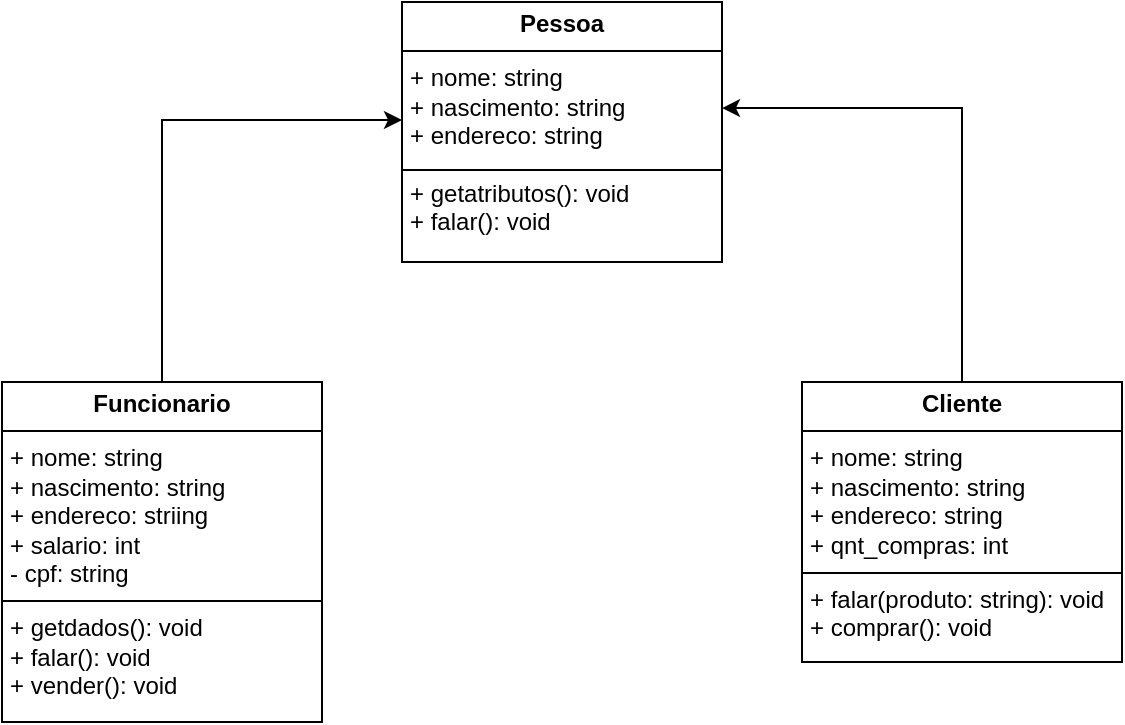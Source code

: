 <mxfile version="25.0.3">
  <diagram id="C5RBs43oDa-KdzZeNtuy" name="Page-1">
    <mxGraphModel dx="880" dy="434" grid="1" gridSize="10" guides="1" tooltips="1" connect="1" arrows="1" fold="1" page="1" pageScale="1" pageWidth="827" pageHeight="1169" math="0" shadow="0">
      <root>
        <mxCell id="WIyWlLk6GJQsqaUBKTNV-0" />
        <mxCell id="WIyWlLk6GJQsqaUBKTNV-1" parent="WIyWlLk6GJQsqaUBKTNV-0" />
        <mxCell id="XYBN2CCg3GYVEghuLlMq-0" value="&lt;p style=&quot;margin:0px;margin-top:4px;text-align:center;&quot;&gt;&lt;b&gt;Pessoa&lt;/b&gt;&lt;/p&gt;&lt;hr size=&quot;1&quot; style=&quot;border-style:solid;&quot;&gt;&lt;p style=&quot;margin:0px;margin-left:4px;&quot;&gt;+ nome: string&lt;/p&gt;&lt;p style=&quot;margin:0px;margin-left:4px;&quot;&gt;+ nascimento: string&lt;/p&gt;&lt;p style=&quot;margin:0px;margin-left:4px;&quot;&gt;+ endereco: string&lt;/p&gt;&lt;p style=&quot;margin:0px;margin-left:4px;&quot;&gt;&lt;br&gt;&lt;/p&gt;&lt;p style=&quot;margin:0px;margin-left:4px;&quot;&gt;+ getatributos(): void&lt;/p&gt;&lt;p style=&quot;margin:0px;margin-left:4px;&quot;&gt;+ falar(): void&lt;/p&gt;" style="verticalAlign=top;align=left;overflow=fill;html=1;whiteSpace=wrap;" vertex="1" parent="WIyWlLk6GJQsqaUBKTNV-1">
          <mxGeometry x="320" y="90" width="160" height="130" as="geometry" />
        </mxCell>
        <mxCell id="XYBN2CCg3GYVEghuLlMq-2" value="" style="line;strokeWidth=1;fillColor=none;align=left;verticalAlign=middle;spacingTop=-1;spacingLeft=3;spacingRight=3;rotatable=0;labelPosition=right;points=[];portConstraint=eastwest;strokeColor=inherit;" vertex="1" parent="WIyWlLk6GJQsqaUBKTNV-1">
          <mxGeometry x="320" y="170" width="160" height="8" as="geometry" />
        </mxCell>
        <mxCell id="XYBN2CCg3GYVEghuLlMq-3" value="&lt;p style=&quot;margin:0px;margin-top:4px;text-align:center;&quot;&gt;&lt;b&gt;Funcionario&lt;/b&gt;&lt;/p&gt;&lt;hr size=&quot;1&quot; style=&quot;border-style:solid;&quot;&gt;&lt;p style=&quot;margin:0px;margin-left:4px;&quot;&gt;+ nome: string&lt;/p&gt;&lt;p style=&quot;margin:0px;margin-left:4px;&quot;&gt;+ nascimento: string&lt;/p&gt;&lt;p style=&quot;margin:0px;margin-left:4px;&quot;&gt;+ endereco: striing&lt;/p&gt;&lt;p style=&quot;margin:0px;margin-left:4px;&quot;&gt;+ salario: int&lt;/p&gt;&lt;p style=&quot;margin:0px;margin-left:4px;&quot;&gt;- cpf: string&lt;/p&gt;&lt;hr size=&quot;1&quot; style=&quot;border-style:solid;&quot;&gt;&lt;p style=&quot;margin:0px;margin-left:4px;&quot;&gt;+ getdados(): void&lt;/p&gt;&lt;p style=&quot;margin:0px;margin-left:4px;&quot;&gt;+ falar(): void&lt;/p&gt;&lt;p style=&quot;margin:0px;margin-left:4px;&quot;&gt;+ vender(): void&lt;/p&gt;" style="verticalAlign=top;align=left;overflow=fill;html=1;whiteSpace=wrap;" vertex="1" parent="WIyWlLk6GJQsqaUBKTNV-1">
          <mxGeometry x="120" y="280" width="160" height="170" as="geometry" />
        </mxCell>
        <mxCell id="XYBN2CCg3GYVEghuLlMq-4" value="&lt;p style=&quot;margin:0px;margin-top:4px;text-align:center;&quot;&gt;&lt;b&gt;Cliente&lt;/b&gt;&lt;/p&gt;&lt;hr size=&quot;1&quot; style=&quot;border-style:solid;&quot;&gt;&lt;p style=&quot;margin:0px;margin-left:4px;&quot;&gt;+ nome: string&lt;/p&gt;&lt;p style=&quot;margin:0px;margin-left:4px;&quot;&gt;+ nascimento: string&lt;/p&gt;&lt;p style=&quot;margin:0px;margin-left:4px;&quot;&gt;+ endereco: string&lt;/p&gt;&lt;p style=&quot;margin:0px;margin-left:4px;&quot;&gt;+ qnt_compras: int&lt;/p&gt;&lt;hr size=&quot;1&quot; style=&quot;border-style:solid;&quot;&gt;&lt;p style=&quot;margin:0px;margin-left:4px;&quot;&gt;+ falar(produto: string): void&lt;/p&gt;&lt;p style=&quot;margin:0px;margin-left:4px;&quot;&gt;+ comprar(): void&lt;/p&gt;" style="verticalAlign=top;align=left;overflow=fill;html=1;whiteSpace=wrap;" vertex="1" parent="WIyWlLk6GJQsqaUBKTNV-1">
          <mxGeometry x="520" y="280" width="160" height="140" as="geometry" />
        </mxCell>
        <mxCell id="XYBN2CCg3GYVEghuLlMq-5" style="edgeStyle=orthogonalEdgeStyle;rounded=0;orthogonalLoop=1;jettySize=auto;html=1;exitX=0.5;exitY=0;exitDx=0;exitDy=0;entryX=0;entryY=0.454;entryDx=0;entryDy=0;entryPerimeter=0;" edge="1" parent="WIyWlLk6GJQsqaUBKTNV-1" source="XYBN2CCg3GYVEghuLlMq-3" target="XYBN2CCg3GYVEghuLlMq-0">
          <mxGeometry relative="1" as="geometry" />
        </mxCell>
        <mxCell id="XYBN2CCg3GYVEghuLlMq-6" style="edgeStyle=orthogonalEdgeStyle;rounded=0;orthogonalLoop=1;jettySize=auto;html=1;exitX=0.5;exitY=0;exitDx=0;exitDy=0;entryX=1;entryY=0.408;entryDx=0;entryDy=0;entryPerimeter=0;" edge="1" parent="WIyWlLk6GJQsqaUBKTNV-1" source="XYBN2CCg3GYVEghuLlMq-4" target="XYBN2CCg3GYVEghuLlMq-0">
          <mxGeometry relative="1" as="geometry" />
        </mxCell>
      </root>
    </mxGraphModel>
  </diagram>
</mxfile>
